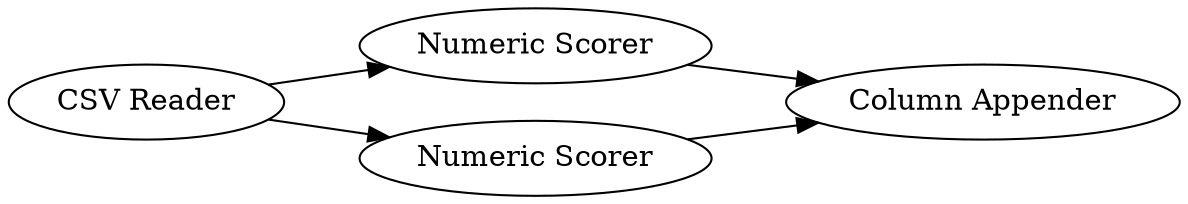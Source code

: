 digraph {
	2 [label="Numeric Scorer"]
	3 [label="Numeric Scorer"]
	4 [label="Column Appender"]
	5 [label="CSV Reader"]
	2 -> 4
	3 -> 4
	5 -> 2
	5 -> 3
	rankdir=LR
}
